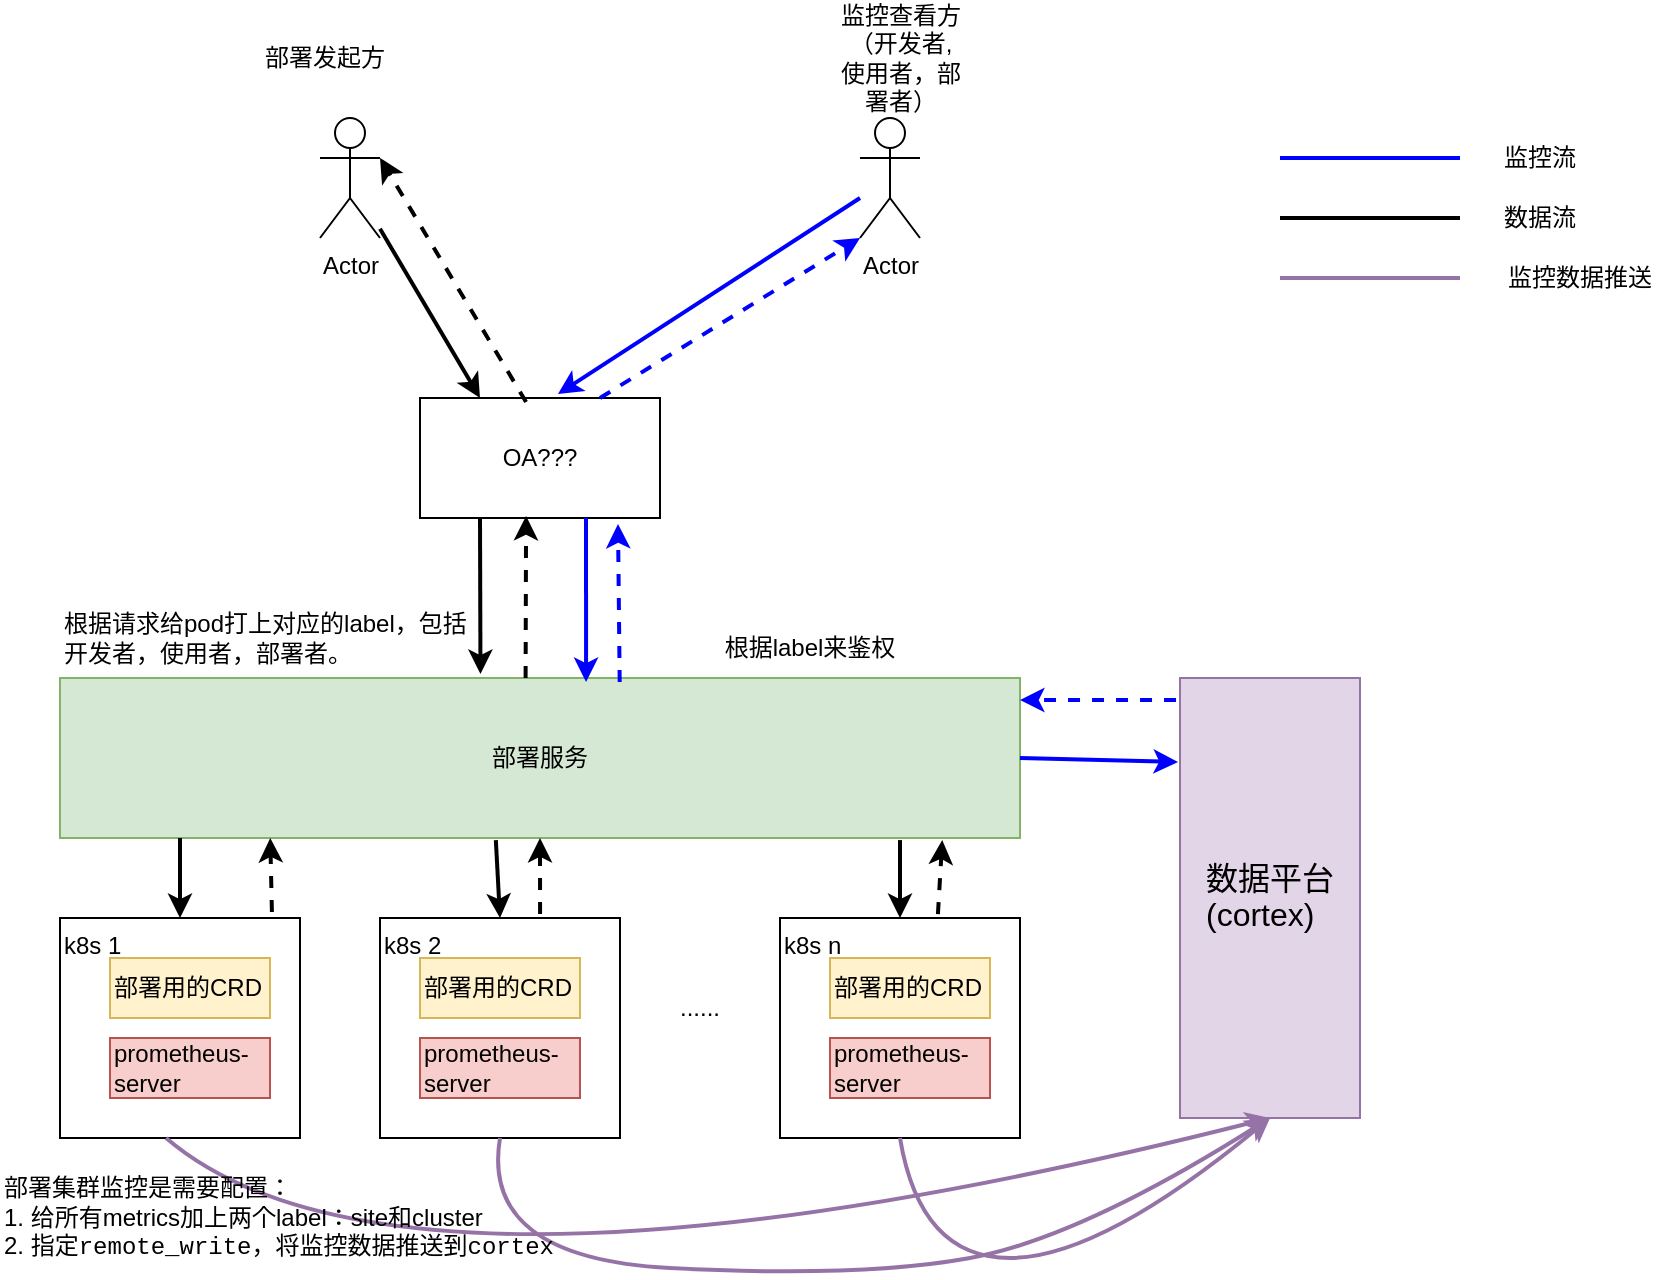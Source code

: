 <mxfile version="12.2.2" type="device" pages="3"><diagram id="CXmEXNcLJpQ47RNt4CEB" name="Page-1"><mxGraphModel dx="1341" dy="811" grid="1" gridSize="10" guides="1" tooltips="1" connect="1" arrows="1" fold="1" page="1" pageScale="1" pageWidth="850" pageHeight="1100" math="0" shadow="0"><root><mxCell id="0"/><mxCell id="1" parent="0"/><mxCell id="SimxDGPYEvQlYL46adCB-1" value="k8s 1" style="rounded=0;whiteSpace=wrap;html=1;align=left;verticalAlign=top;" parent="1" vertex="1"><mxGeometry x="40" y="600" width="120" height="110" as="geometry"/></mxCell><mxCell id="SimxDGPYEvQlYL46adCB-3" value="部署用的CRD&lt;br&gt;" style="rounded=0;whiteSpace=wrap;html=1;align=left;fillColor=#fff2cc;strokeColor=#d6b656;" parent="1" vertex="1"><mxGeometry x="65" y="620" width="80" height="30" as="geometry"/></mxCell><mxCell id="SimxDGPYEvQlYL46adCB-4" value="k8s 2" style="rounded=0;whiteSpace=wrap;html=1;align=left;verticalAlign=top;" parent="1" vertex="1"><mxGeometry x="200" y="600" width="120" height="110" as="geometry"/></mxCell><mxCell id="SimxDGPYEvQlYL46adCB-5" value="部署用的CRD" style="rounded=0;whiteSpace=wrap;html=1;align=left;fillColor=#fff2cc;strokeColor=#d6b656;" parent="1" vertex="1"><mxGeometry x="220" y="620" width="80" height="30" as="geometry"/></mxCell><mxCell id="SimxDGPYEvQlYL46adCB-6" value="k8s n" style="rounded=0;whiteSpace=wrap;html=1;align=left;verticalAlign=top;" parent="1" vertex="1"><mxGeometry x="400" y="600" width="120" height="110" as="geometry"/></mxCell><mxCell id="SimxDGPYEvQlYL46adCB-7" value="部署用的CRD" style="rounded=0;whiteSpace=wrap;html=1;align=left;fillColor=#fff2cc;strokeColor=#d6b656;" parent="1" vertex="1"><mxGeometry x="425" y="620" width="80" height="30" as="geometry"/></mxCell><mxCell id="SimxDGPYEvQlYL46adCB-8" value="......" style="text;html=1;strokeColor=none;fillColor=none;align=center;verticalAlign=middle;whiteSpace=wrap;rounded=0;" parent="1" vertex="1"><mxGeometry x="340" y="635" width="40" height="20" as="geometry"/></mxCell><mxCell id="SimxDGPYEvQlYL46adCB-11" value="部署服务" style="rounded=0;whiteSpace=wrap;html=1;align=center;fillColor=#d5e8d4;strokeColor=#82b366;" parent="1" vertex="1"><mxGeometry x="40" y="480" width="480" height="80" as="geometry"/></mxCell><mxCell id="SimxDGPYEvQlYL46adCB-12" value="" style="endArrow=classic;html=1;entryX=0.5;entryY=0;entryDx=0;entryDy=0;strokeWidth=2;" parent="1" target="SimxDGPYEvQlYL46adCB-1" edge="1"><mxGeometry width="50" height="50" relative="1" as="geometry"><mxPoint x="100" y="560" as="sourcePoint"/><mxPoint x="90" y="730" as="targetPoint"/></mxGeometry></mxCell><mxCell id="SimxDGPYEvQlYL46adCB-13" value="" style="endArrow=classic;html=1;entryX=0.5;entryY=0;entryDx=0;entryDy=0;strokeWidth=2;exitX=0.875;exitY=1.013;exitDx=0;exitDy=0;exitPerimeter=0;" parent="1" source="SimxDGPYEvQlYL46adCB-11" target="SimxDGPYEvQlYL46adCB-6" edge="1"><mxGeometry width="50" height="50" relative="1" as="geometry"><mxPoint x="280" y="560" as="sourcePoint"/><mxPoint x="104" y="642" as="targetPoint"/></mxGeometry></mxCell><mxCell id="SimxDGPYEvQlYL46adCB-14" value="" style="endArrow=classic;html=1;entryX=0.5;entryY=0;entryDx=0;entryDy=0;strokeWidth=2;exitX=0.454;exitY=1.013;exitDx=0;exitDy=0;exitPerimeter=0;" parent="1" source="SimxDGPYEvQlYL46adCB-11" target="SimxDGPYEvQlYL46adCB-4" edge="1"><mxGeometry width="50" height="50" relative="1" as="geometry"><mxPoint x="280" y="560" as="sourcePoint"/><mxPoint x="114" y="652" as="targetPoint"/></mxGeometry></mxCell><mxCell id="SimxDGPYEvQlYL46adCB-15" value="OA???" style="rounded=0;whiteSpace=wrap;html=1;align=center;" parent="1" vertex="1"><mxGeometry x="220" y="340" width="120" height="60" as="geometry"/></mxCell><mxCell id="SimxDGPYEvQlYL46adCB-16" value="" style="endArrow=classic;html=1;entryX=0.438;entryY=-0.025;entryDx=0;entryDy=0;exitX=0.25;exitY=1;exitDx=0;exitDy=0;strokeWidth=2;entryPerimeter=0;" parent="1" source="SimxDGPYEvQlYL46adCB-15" target="SimxDGPYEvQlYL46adCB-11" edge="1"><mxGeometry width="50" height="50" relative="1" as="geometry"><mxPoint x="-50" y="460" as="sourcePoint"/><mxPoint y="410" as="targetPoint"/></mxGeometry></mxCell><mxCell id="SimxDGPYEvQlYL46adCB-17" value="&lt;div&gt;&lt;div class=&quot;document&quot;&gt;&lt;p class=&quot;paragraph text-align-type-left pap-line-1.3 pap-line-rule-auto pap-spacing-before-0pt pap-spacing-after-0pt&quot; style=&quot;text-align: left ; line-height: 130% ; margin-top: 0px ; margin-bottom: 0px&quot;&gt;&lt;span style=&quot;font-size: 12pt ; font-family: &amp;#34;microsoft yahei&amp;#34; , , &amp;#34;pingfang sc&amp;#34; , &amp;#34;noto sans cjk sc&amp;#34; , sans-serif , &amp;#34;sf pro&amp;#34; , &amp;#34;roboto&amp;#34; , &amp;#34;droid sans&amp;#34; , &amp;#34;helvetica&amp;#34; , &amp;#34;tahoma&amp;#34; , &amp;#34;arial&amp;#34; , &amp;#34;hiragino sans gb&amp;#34; , &amp;#34;heiti sc&amp;#34; ; background: transparent ; letter-spacing: 0pt ; vertical-align: baseline ; white-space: pre&quot;&gt;数据平台&lt;/span&gt;&lt;/p&gt;&lt;p class=&quot;paragraph text-align-type-left pap-line-1.3 pap-line-rule-auto pap-spacing-before-0pt pap-spacing-after-0pt&quot; style=&quot;text-align: left ; line-height: 130% ; margin-top: 0px ; margin-bottom: 0px&quot;&gt;&lt;span style=&quot;font-size: 12pt ; font-family: &amp;#34;microsoft yahei&amp;#34; , , &amp;#34;pingfang sc&amp;#34; , &amp;#34;noto sans cjk sc&amp;#34; , sans-serif , &amp;#34;sf pro&amp;#34; , &amp;#34;roboto&amp;#34; , &amp;#34;droid sans&amp;#34; , &amp;#34;helvetica&amp;#34; , &amp;#34;tahoma&amp;#34; , &amp;#34;arial&amp;#34; , &amp;#34;hiragino sans gb&amp;#34; , &amp;#34;heiti sc&amp;#34; ; background: transparent ; letter-spacing: 0pt ; vertical-align: baseline ; white-space: pre&quot;&gt;(cortex)&lt;/span&gt;&lt;/p&gt;&lt;/div&gt;&lt;/div&gt;" style="rounded=0;whiteSpace=wrap;html=1;align=center;fillColor=#e1d5e7;strokeColor=#9673a6;" parent="1" vertex="1"><mxGeometry x="600" y="480" width="90" height="220" as="geometry"/></mxCell><mxCell id="SimxDGPYEvQlYL46adCB-18" value="" style="curved=1;endArrow=classic;html=1;entryX=0.5;entryY=1;entryDx=0;entryDy=0;exitX=0.442;exitY=1;exitDx=0;exitDy=0;exitPerimeter=0;fillColor=#e1d5e7;strokeColor=#9673a6;strokeWidth=2;" parent="1" source="SimxDGPYEvQlYL46adCB-1" target="SimxDGPYEvQlYL46adCB-17" edge="1"><mxGeometry width="50" height="50" relative="1" as="geometry"><mxPoint x="40" y="780" as="sourcePoint"/><mxPoint x="90" y="730" as="targetPoint"/><Array as="points"><mxPoint x="210" y="810"/></Array></mxGeometry></mxCell><mxCell id="SimxDGPYEvQlYL46adCB-19" value="" style="curved=1;endArrow=classic;html=1;exitX=0.5;exitY=1;exitDx=0;exitDy=0;fillColor=#e1d5e7;strokeColor=#9673a6;strokeWidth=2;entryX=0.5;entryY=1;entryDx=0;entryDy=0;" parent="1" source="SimxDGPYEvQlYL46adCB-4" target="SimxDGPYEvQlYL46adCB-17" edge="1"><mxGeometry width="50" height="50" relative="1" as="geometry"><mxPoint x="103.04" y="720" as="sourcePoint"/><mxPoint x="620" y="710" as="targetPoint"/><Array as="points"><mxPoint x="250" y="770"/><mxPoint x="440" y="780"/><mxPoint x="550" y="760"/></Array></mxGeometry></mxCell><mxCell id="SimxDGPYEvQlYL46adCB-20" value="" style="curved=1;endArrow=classic;html=1;exitX=0.5;exitY=1;exitDx=0;exitDy=0;entryX=0.5;entryY=1;entryDx=0;entryDy=0;fillColor=#e1d5e7;strokeColor=#9673a6;strokeWidth=2;" parent="1" source="SimxDGPYEvQlYL46adCB-6" target="SimxDGPYEvQlYL46adCB-17" edge="1"><mxGeometry width="50" height="50" relative="1" as="geometry"><mxPoint x="270" y="720" as="sourcePoint"/><mxPoint x="615" y="720" as="targetPoint"/><Array as="points"><mxPoint x="470" y="770"/><mxPoint x="560" y="770"/></Array></mxGeometry></mxCell><mxCell id="SimxDGPYEvQlYL46adCB-21" value="Actor" style="shape=umlActor;verticalLabelPosition=bottom;labelBackgroundColor=#ffffff;verticalAlign=top;html=1;outlineConnect=0;align=center;" parent="1" vertex="1"><mxGeometry x="170" y="200" width="30" height="60" as="geometry"/></mxCell><mxCell id="SimxDGPYEvQlYL46adCB-23" value="Actor" style="shape=umlActor;verticalLabelPosition=bottom;labelBackgroundColor=#ffffff;verticalAlign=top;html=1;outlineConnect=0;align=center;" parent="1" vertex="1"><mxGeometry x="440" y="200" width="30" height="60" as="geometry"/></mxCell><mxCell id="SimxDGPYEvQlYL46adCB-22" value="" style="endArrow=classic;html=1;entryX=0.25;entryY=0;entryDx=0;entryDy=0;strokeWidth=2;" parent="1" source="SimxDGPYEvQlYL46adCB-21" target="SimxDGPYEvQlYL46adCB-15" edge="1"><mxGeometry width="50" height="50" relative="1" as="geometry"><mxPoint x="280" y="319.289" as="sourcePoint"/><mxPoint x="720" y="269" as="targetPoint"/></mxGeometry></mxCell><mxCell id="SimxDGPYEvQlYL46adCB-25" value="部署发起方" style="text;html=1;strokeColor=none;fillColor=none;align=center;verticalAlign=middle;whiteSpace=wrap;rounded=0;" parent="1" vertex="1"><mxGeometry x="140" y="160" width="65" height="20" as="geometry"/></mxCell><mxCell id="SimxDGPYEvQlYL46adCB-26" value="监控查看方（开发者,使用者，部署者）" style="text;html=1;strokeColor=none;fillColor=none;align=center;verticalAlign=middle;whiteSpace=wrap;rounded=0;" parent="1" vertex="1"><mxGeometry x="427.5" y="160" width="65" height="20" as="geometry"/></mxCell><mxCell id="SimxDGPYEvQlYL46adCB-27" value="" style="endArrow=classic;html=1;strokeWidth=2;entryX=0.575;entryY=-0.033;entryDx=0;entryDy=0;entryPerimeter=0;fillColor=#fff2cc;strokeColor=#0000FF;" parent="1" target="SimxDGPYEvQlYL46adCB-15" edge="1"><mxGeometry width="50" height="50" relative="1" as="geometry"><mxPoint x="440" y="240" as="sourcePoint"/><mxPoint x="630" y="320" as="targetPoint"/></mxGeometry></mxCell><mxCell id="SimxDGPYEvQlYL46adCB-28" value="" style="endArrow=classic;html=1;strokeWidth=2;entryX=0.548;entryY=0.025;entryDx=0;entryDy=0;entryPerimeter=0;fillColor=#fff2cc;strokeColor=#0000FF;" parent="1" target="SimxDGPYEvQlYL46adCB-11" edge="1"><mxGeometry width="50" height="50" relative="1" as="geometry"><mxPoint x="303" y="400" as="sourcePoint"/><mxPoint x="299" y="348.02" as="targetPoint"/></mxGeometry></mxCell><mxCell id="SimxDGPYEvQlYL46adCB-29" value="" style="endArrow=classic;html=1;strokeWidth=2;entryX=-0.011;entryY=0.191;entryDx=0;entryDy=0;entryPerimeter=0;fillColor=#fff2cc;strokeColor=#0000FF;exitX=1;exitY=0.5;exitDx=0;exitDy=0;" parent="1" source="SimxDGPYEvQlYL46adCB-11" target="SimxDGPYEvQlYL46adCB-17" edge="1"><mxGeometry width="50" height="50" relative="1" as="geometry"><mxPoint x="313" y="410" as="sourcePoint"/><mxPoint x="313.04" y="492" as="targetPoint"/></mxGeometry></mxCell><mxCell id="SimxDGPYEvQlYL46adCB-30" value="根据label来鉴权" style="text;html=1;align=center;verticalAlign=middle;whiteSpace=wrap;rounded=0;" parent="1" vertex="1"><mxGeometry x="340" y="460" width="150" height="10" as="geometry"/></mxCell><mxCell id="SimxDGPYEvQlYL46adCB-31" value="根据请求给pod打上对应的label，包括开发者，使用者，部署者。" style="text;html=1;align=left;verticalAlign=middle;whiteSpace=wrap;rounded=0;" parent="1" vertex="1"><mxGeometry x="40" y="455" width="210" height="10" as="geometry"/></mxCell><mxCell id="SimxDGPYEvQlYL46adCB-32" value="" style="endArrow=none;html=1;strokeColor=#0000FF;strokeWidth=2;" parent="1" edge="1"><mxGeometry width="50" height="50" relative="1" as="geometry"><mxPoint x="650" y="220" as="sourcePoint"/><mxPoint x="740" y="220" as="targetPoint"/></mxGeometry></mxCell><mxCell id="SimxDGPYEvQlYL46adCB-33" value="" style="endArrow=classic;html=1;strokeColor=#0000FF;strokeWidth=2;exitX=-0.022;exitY=0.05;exitDx=0;exitDy=0;exitPerimeter=0;entryX=1;entryY=0.138;entryDx=0;entryDy=0;entryPerimeter=0;dashed=1;" parent="1" source="SimxDGPYEvQlYL46adCB-17" target="SimxDGPYEvQlYL46adCB-11" edge="1"><mxGeometry width="50" height="50" relative="1" as="geometry"><mxPoint x="530" y="470" as="sourcePoint"/><mxPoint x="580" y="420" as="targetPoint"/></mxGeometry></mxCell><mxCell id="SimxDGPYEvQlYL46adCB-34" value="" style="endArrow=classic;html=1;strokeColor=#0000FF;strokeWidth=2;exitX=0.583;exitY=0.025;exitDx=0;exitDy=0;exitPerimeter=0;entryX=0.825;entryY=1.05;entryDx=0;entryDy=0;entryPerimeter=0;dashed=1;" parent="1" source="SimxDGPYEvQlYL46adCB-11" target="SimxDGPYEvQlYL46adCB-15" edge="1"><mxGeometry width="50" height="50" relative="1" as="geometry"><mxPoint x="608.02" y="501" as="sourcePoint"/><mxPoint x="530" y="501.04" as="targetPoint"/></mxGeometry></mxCell><mxCell id="SimxDGPYEvQlYL46adCB-35" value="" style="endArrow=classic;html=1;strokeColor=#0000FF;strokeWidth=2;exitX=0.75;exitY=0;exitDx=0;exitDy=0;entryX=0;entryY=1;entryDx=0;entryDy=0;entryPerimeter=0;dashed=1;" parent="1" source="SimxDGPYEvQlYL46adCB-15" target="SimxDGPYEvQlYL46adCB-23" edge="1"><mxGeometry width="50" height="50" relative="1" as="geometry"><mxPoint x="329.84" y="492" as="sourcePoint"/><mxPoint x="329" y="413" as="targetPoint"/></mxGeometry></mxCell><mxCell id="SimxDGPYEvQlYL46adCB-37" value="" style="endArrow=classic;html=1;entryX=0.442;entryY=0.983;entryDx=0;entryDy=0;exitX=0.485;exitY=0;exitDx=0;exitDy=0;strokeWidth=2;exitPerimeter=0;entryPerimeter=0;dashed=1;" parent="1" source="SimxDGPYEvQlYL46adCB-11" target="SimxDGPYEvQlYL46adCB-15" edge="1"><mxGeometry width="50" height="50" relative="1" as="geometry"><mxPoint x="290" y="410" as="sourcePoint"/><mxPoint x="290" y="490" as="targetPoint"/></mxGeometry></mxCell><mxCell id="SimxDGPYEvQlYL46adCB-38" value="" style="endArrow=classic;html=1;entryX=0.219;entryY=1;entryDx=0;entryDy=0;exitX=0.883;exitY=-0.027;exitDx=0;exitDy=0;strokeWidth=2;exitPerimeter=0;entryPerimeter=0;dashed=1;" parent="1" source="SimxDGPYEvQlYL46adCB-1" target="SimxDGPYEvQlYL46adCB-11" edge="1"><mxGeometry width="50" height="50" relative="1" as="geometry"><mxPoint x="282.8" y="490" as="sourcePoint"/><mxPoint x="283.04" y="408.98" as="targetPoint"/></mxGeometry></mxCell><mxCell id="SimxDGPYEvQlYL46adCB-39" value="" style="endArrow=classic;html=1;entryX=0.5;entryY=1;entryDx=0;entryDy=0;exitX=0.667;exitY=-0.018;exitDx=0;exitDy=0;strokeWidth=2;exitPerimeter=0;dashed=1;" parent="1" source="SimxDGPYEvQlYL46adCB-4" target="SimxDGPYEvQlYL46adCB-11" edge="1"><mxGeometry width="50" height="50" relative="1" as="geometry"><mxPoint x="155.96" y="607.03" as="sourcePoint"/><mxPoint x="155.12" y="570" as="targetPoint"/></mxGeometry></mxCell><mxCell id="SimxDGPYEvQlYL46adCB-40" value="" style="endArrow=classic;html=1;entryX=0.919;entryY=1.013;entryDx=0;entryDy=0;exitX=0.658;exitY=-0.018;exitDx=0;exitDy=0;strokeWidth=2;exitPerimeter=0;dashed=1;entryPerimeter=0;" parent="1" source="SimxDGPYEvQlYL46adCB-6" target="SimxDGPYEvQlYL46adCB-11" edge="1"><mxGeometry width="50" height="50" relative="1" as="geometry"><mxPoint x="290.04" y="608.02" as="sourcePoint"/><mxPoint x="290" y="570" as="targetPoint"/></mxGeometry></mxCell><mxCell id="SimxDGPYEvQlYL46adCB-41" value="" style="endArrow=classic;html=1;entryX=1;entryY=0.333;entryDx=0;entryDy=0;strokeWidth=2;dashed=1;entryPerimeter=0;exitX=0.442;exitY=0.033;exitDx=0;exitDy=0;exitPerimeter=0;" parent="1" source="SimxDGPYEvQlYL46adCB-15" target="SimxDGPYEvQlYL46adCB-21" edge="1"><mxGeometry width="50" height="50" relative="1" as="geometry"><mxPoint x="280" y="330" as="sourcePoint"/><mxPoint x="491.12" y="571.04" as="targetPoint"/></mxGeometry></mxCell><mxCell id="SimxDGPYEvQlYL46adCB-42" value="&lt;font style=&quot;font-size: 12px&quot;&gt;部署集群监控是需要配置：&lt;br&gt;1. 给所有metrics加上两个label：site和cluster&lt;br&gt;2. 指定&lt;span style=&quot;background-color: transparent ; font-family: &amp;#34;courier new&amp;#34; ; letter-spacing: 0pt ; white-space: pre&quot;&gt;remote_write，将监控数据推送到cortex&lt;/span&gt;&lt;br&gt;&lt;/font&gt;" style="text;html=1;strokeColor=none;fillColor=none;align=left;verticalAlign=middle;whiteSpace=wrap;rounded=0;" parent="1" vertex="1"><mxGeometry x="10" y="720" width="310" height="60" as="geometry"/></mxCell><mxCell id="SimxDGPYEvQlYL46adCB-43" value="监控流" style="text;html=1;strokeColor=none;fillColor=none;align=center;verticalAlign=middle;whiteSpace=wrap;rounded=0;" parent="1" vertex="1"><mxGeometry x="760" y="210" width="40" height="20" as="geometry"/></mxCell><mxCell id="SimxDGPYEvQlYL46adCB-44" value="" style="endArrow=none;html=1;strokeColor=#000000;strokeWidth=2;" parent="1" edge="1"><mxGeometry width="50" height="50" relative="1" as="geometry"><mxPoint x="650" y="250" as="sourcePoint"/><mxPoint x="740" y="250" as="targetPoint"/></mxGeometry></mxCell><mxCell id="SimxDGPYEvQlYL46adCB-45" value="数据流" style="text;html=1;strokeColor=none;fillColor=none;align=center;verticalAlign=middle;whiteSpace=wrap;rounded=0;" parent="1" vertex="1"><mxGeometry x="760" y="240" width="40" height="20" as="geometry"/></mxCell><mxCell id="SimxDGPYEvQlYL46adCB-46" value="prometheus-server" style="rounded=0;whiteSpace=wrap;html=1;align=left;fillColor=#f8cecc;strokeColor=#b85450;" parent="1" vertex="1"><mxGeometry x="65" y="660" width="80" height="30" as="geometry"/></mxCell><mxCell id="SimxDGPYEvQlYL46adCB-47" value="prometheus-server" style="rounded=0;whiteSpace=wrap;html=1;align=left;fillColor=#f8cecc;strokeColor=#b85450;" parent="1" vertex="1"><mxGeometry x="220" y="660" width="80" height="30" as="geometry"/></mxCell><mxCell id="SimxDGPYEvQlYL46adCB-48" value="prometheus-server" style="rounded=0;whiteSpace=wrap;html=1;align=left;fillColor=#f8cecc;strokeColor=#b85450;" parent="1" vertex="1"><mxGeometry x="425" y="660" width="80" height="30" as="geometry"/></mxCell><mxCell id="au1BtVq0_zMlVDBzlakU-1" value="" style="endArrow=none;html=1;strokeColor=#9673a6;strokeWidth=2;fillColor=#e1d5e7;" parent="1" edge="1"><mxGeometry width="50" height="50" relative="1" as="geometry"><mxPoint x="650" y="280" as="sourcePoint"/><mxPoint x="740" y="280" as="targetPoint"/></mxGeometry></mxCell><mxCell id="au1BtVq0_zMlVDBzlakU-2" value="监控数据推送" style="text;html=1;strokeColor=none;fillColor=none;align=center;verticalAlign=middle;whiteSpace=wrap;rounded=0;" parent="1" vertex="1"><mxGeometry x="760" y="270" width="80" height="20" as="geometry"/></mxCell></root></mxGraphModel></diagram><diagram id="VlpXguCkuyD7oJ6muYIx" name="alertmanager"><mxGraphModel dx="1341" dy="811" grid="1" gridSize="10" guides="1" tooltips="1" connect="1" arrows="1" fold="1" page="1" pageScale="1" pageWidth="850" pageHeight="1100" math="0" shadow="0"><root><mxCell id="-sEYECDFOiNK8nsCSnsG-0"/><mxCell id="-sEYECDFOiNK8nsCSnsG-1" parent="-sEYECDFOiNK8nsCSnsG-0"/><mxCell id="oUf_rnj4KuolztVobZJW-0" value="" style="rounded=1;whiteSpace=wrap;html=1;" parent="-sEYECDFOiNK8nsCSnsG-1" vertex="1"><mxGeometry x="360" y="200" width="240" height="120" as="geometry"/></mxCell><mxCell id="oUf_rnj4KuolztVobZJW-1" style="edgeStyle=orthogonalEdgeStyle;rounded=0;orthogonalLoop=1;jettySize=auto;html=1;exitX=1;exitY=0.5;exitDx=0;exitDy=0;entryX=0;entryY=0.5;entryDx=0;entryDy=0;" parent="-sEYECDFOiNK8nsCSnsG-1" source="oUf_rnj4KuolztVobZJW-2" target="oUf_rnj4KuolztVobZJW-6" edge="1"><mxGeometry relative="1" as="geometry"/></mxCell><mxCell id="oUf_rnj4KuolztVobZJW-2" value="prometheus-server" style="rounded=1;whiteSpace=wrap;html=1;" parent="-sEYECDFOiNK8nsCSnsG-1" vertex="1"><mxGeometry x="160" y="230" width="120" height="60" as="geometry"/></mxCell><mxCell id="oUf_rnj4KuolztVobZJW-3" style="edgeStyle=orthogonalEdgeStyle;rounded=0;orthogonalLoop=1;jettySize=auto;html=1;exitX=0.5;exitY=1;exitDx=0;exitDy=0;entryX=0.5;entryY=0;entryDx=0;entryDy=0;" parent="-sEYECDFOiNK8nsCSnsG-1" source="oUf_rnj4KuolztVobZJW-6" target="oUf_rnj4KuolztVobZJW-7" edge="1"><mxGeometry relative="1" as="geometry"/></mxCell><mxCell id="oUf_rnj4KuolztVobZJW-4" style="edgeStyle=orthogonalEdgeStyle;rounded=0;orthogonalLoop=1;jettySize=auto;html=1;entryX=0.5;entryY=0;entryDx=0;entryDy=0;" parent="-sEYECDFOiNK8nsCSnsG-1" source="oUf_rnj4KuolztVobZJW-6" target="oUf_rnj4KuolztVobZJW-8" edge="1"><mxGeometry relative="1" as="geometry"/></mxCell><mxCell id="oUf_rnj4KuolztVobZJW-5" style="edgeStyle=orthogonalEdgeStyle;rounded=0;orthogonalLoop=1;jettySize=auto;html=1;entryX=0.5;entryY=0;entryDx=0;entryDy=0;" parent="-sEYECDFOiNK8nsCSnsG-1" source="oUf_rnj4KuolztVobZJW-6" target="oUf_rnj4KuolztVobZJW-9" edge="1"><mxGeometry relative="1" as="geometry"/></mxCell><mxCell id="oUf_rnj4KuolztVobZJW-6" value="router" style="rounded=1;whiteSpace=wrap;html=1;" parent="-sEYECDFOiNK8nsCSnsG-1" vertex="1"><mxGeometry x="420" y="230" width="120" height="60" as="geometry"/></mxCell><mxCell id="oUf_rnj4KuolztVobZJW-7" value="邮件" style="rounded=1;whiteSpace=wrap;html=1;" parent="-sEYECDFOiNK8nsCSnsG-1" vertex="1"><mxGeometry x="280" y="360" width="80" height="40" as="geometry"/></mxCell><mxCell id="oUf_rnj4KuolztVobZJW-8" value="微信" style="rounded=1;whiteSpace=wrap;html=1;" parent="-sEYECDFOiNK8nsCSnsG-1" vertex="1"><mxGeometry x="400" y="360" width="80" height="40" as="geometry"/></mxCell><mxCell id="oUf_rnj4KuolztVobZJW-9" value="webhook" style="rounded=1;whiteSpace=wrap;html=1;" parent="-sEYECDFOiNK8nsCSnsG-1" vertex="1"><mxGeometry x="520" y="360" width="80" height="40" as="geometry"/></mxCell><mxCell id="oUf_rnj4KuolztVobZJW-10" value="......" style="rounded=1;whiteSpace=wrap;html=1;" parent="-sEYECDFOiNK8nsCSnsG-1" vertex="1"><mxGeometry x="640" y="360" width="80" height="40" as="geometry"/></mxCell><mxCell id="oUf_rnj4KuolztVobZJW-11" style="edgeStyle=orthogonalEdgeStyle;rounded=0;orthogonalLoop=1;jettySize=auto;html=1;entryX=0.588;entryY=-0.025;entryDx=0;entryDy=0;entryPerimeter=0;exitX=0.5;exitY=1;exitDx=0;exitDy=0;" parent="-sEYECDFOiNK8nsCSnsG-1" source="oUf_rnj4KuolztVobZJW-6" target="oUf_rnj4KuolztVobZJW-10" edge="1"><mxGeometry relative="1" as="geometry"><mxPoint x="490" y="300" as="sourcePoint"/><mxPoint x="570" y="370" as="targetPoint"/></mxGeometry></mxCell></root></mxGraphModel></diagram><diagram id="bUByRGmc_uGiuu463bY_" name="deploy"><mxGraphModel dx="1341" dy="811" grid="1" gridSize="10" guides="1" tooltips="1" connect="1" arrows="1" fold="1" page="1" pageScale="1" pageWidth="850" pageHeight="1100" math="0" shadow="0"><root><mxCell id="5T7oA84dYvCtpAtODXj6-0"/><mxCell id="5T7oA84dYvCtpAtODXj6-1" parent="5T7oA84dYvCtpAtODXj6-0"/><mxCell id="5T7oA84dYvCtpAtODXj6-5" value="" style="shape=providedRequiredInterface;html=1;verticalLabelPosition=bottom;rotation=90;" parent="5T7oA84dYvCtpAtODXj6-1" vertex="1"><mxGeometry x="305" y="300" width="20" height="20" as="geometry"/></mxCell><mxCell id="5T7oA84dYvCtpAtODXj6-8" value="" style="endArrow=none;html=1;entryX=1;entryY=0.5;entryDx=0;entryDy=0;entryPerimeter=0;exitX=0.5;exitY=0;exitDx=0;exitDy=0;" parent="5T7oA84dYvCtpAtODXj6-1" target="5T7oA84dYvCtpAtODXj6-5" edge="1"><mxGeometry width="50" height="50" relative="1" as="geometry"><mxPoint x="315" y="340" as="sourcePoint"/><mxPoint x="305" y="420" as="targetPoint"/></mxGeometry></mxCell><mxCell id="5T7oA84dYvCtpAtODXj6-9" value="" style="endArrow=none;html=1;entryX=0.5;entryY=1;entryDx=0;entryDy=0;exitX=0;exitY=0.5;exitDx=0;exitDy=0;exitPerimeter=0;" parent="5T7oA84dYvCtpAtODXj6-1" source="5T7oA84dYvCtpAtODXj6-5" edge="1"><mxGeometry width="50" height="50" relative="1" as="geometry"><mxPoint x="325" y="350" as="sourcePoint"/><mxPoint x="315" y="280" as="targetPoint"/></mxGeometry></mxCell><mxCell id="5T7oA84dYvCtpAtODXj6-20" value="" style="shape=providedRequiredInterface;html=1;verticalLabelPosition=bottom;rotation=-90;" parent="5T7oA84dYvCtpAtODXj6-1" vertex="1"><mxGeometry x="305" y="420" width="20" height="20" as="geometry"/></mxCell><mxCell id="5T7oA84dYvCtpAtODXj6-21" value="" style="endArrow=none;html=1;entryX=0.5;entryY=1;entryDx=0;entryDy=0;exitX=1;exitY=0.5;exitDx=0;exitDy=0;exitPerimeter=0;" parent="5T7oA84dYvCtpAtODXj6-1" source="5T7oA84dYvCtpAtODXj6-20" edge="1"><mxGeometry width="50" height="50" relative="1" as="geometry"><mxPoint x="325" y="350" as="sourcePoint"/><mxPoint x="315" y="400" as="targetPoint"/></mxGeometry></mxCell><mxCell id="5T7oA84dYvCtpAtODXj6-22" value="" style="endArrow=none;html=1;entryX=0;entryY=0.5;entryDx=0;entryDy=0;exitX=0.5;exitY=0;exitDx=0;exitDy=0;entryPerimeter=0;" parent="5T7oA84dYvCtpAtODXj6-1" target="5T7oA84dYvCtpAtODXj6-20" edge="1"><mxGeometry width="50" height="50" relative="1" as="geometry"><mxPoint x="315" y="460" as="sourcePoint"/><mxPoint x="325" y="410" as="targetPoint"/></mxGeometry></mxCell><mxCell id="5T7oA84dYvCtpAtODXj6-23" value="find targets" style="text;html=1;strokeColor=none;fillColor=none;align=center;verticalAlign=middle;whiteSpace=wrap;rounded=0;" parent="5T7oA84dYvCtpAtODXj6-1" vertex="1"><mxGeometry x="335" y="300" width="40" height="20" as="geometry"/></mxCell><mxCell id="5T7oA84dYvCtpAtODXj6-24" value="" style="shape=providedRequiredInterface;html=1;verticalLabelPosition=bottom;rotation=-45;" parent="5T7oA84dYvCtpAtODXj6-1" vertex="1"><mxGeometry x="195" y="410" width="20" height="20" as="geometry"/></mxCell><mxCell id="5T7oA84dYvCtpAtODXj6-26" value="" style="endArrow=none;html=1;exitX=1;exitY=0.5;exitDx=0;exitDy=0;entryX=0;entryY=0.5;entryDx=0;entryDy=0;entryPerimeter=0;" parent="5T7oA84dYvCtpAtODXj6-1" target="5T7oA84dYvCtpAtODXj6-24" edge="1"><mxGeometry width="50" height="50" relative="1" as="geometry"><mxPoint x="175" y="460" as="sourcePoint"/><mxPoint x="206" y="424" as="targetPoint"/></mxGeometry></mxCell><mxCell id="5T7oA84dYvCtpAtODXj6-27" value="" style="endArrow=none;html=1;exitX=1;exitY=0.5;exitDx=0;exitDy=0;entryX=0;entryY=0.7;entryDx=0;entryDy=0;exitPerimeter=0;" parent="5T7oA84dYvCtpAtODXj6-1" source="5T7oA84dYvCtpAtODXj6-24" target="5T7oA84dYvCtpAtODXj6-49" edge="1"><mxGeometry width="50" height="50" relative="1" as="geometry"><mxPoint x="185" y="380" as="sourcePoint"/><mxPoint x="255" y="370" as="targetPoint"/></mxGeometry></mxCell><mxCell id="5T7oA84dYvCtpAtODXj6-29" value="Push alert" style="text;html=1;strokeColor=none;fillColor=none;align=center;verticalAlign=middle;whiteSpace=wrap;rounded=0;" parent="5T7oA84dYvCtpAtODXj6-1" vertex="1"><mxGeometry x="325" y="420" width="40" height="20" as="geometry"/></mxCell><mxCell id="5T7oA84dYvCtpAtODXj6-30" value="" style="shape=providedRequiredInterface;html=1;verticalLabelPosition=bottom;rotation=-180;" parent="5T7oA84dYvCtpAtODXj6-1" vertex="1"><mxGeometry x="415" y="360" width="20" height="20" as="geometry"/></mxCell><mxCell id="5T7oA84dYvCtpAtODXj6-31" value="" style="endArrow=none;html=1;exitX=0;exitY=0.5;exitDx=0;exitDy=0;exitPerimeter=0;" parent="5T7oA84dYvCtpAtODXj6-1" source="5T7oA84dYvCtpAtODXj6-30" target="5T7oA84dYvCtpAtODXj6-50" edge="1"><mxGeometry width="50" height="50" relative="1" as="geometry"><mxPoint x="440" y="370" as="sourcePoint"/><mxPoint x="470" y="372" as="targetPoint"/></mxGeometry></mxCell><mxCell id="5T7oA84dYvCtpAtODXj6-32" value="" style="endArrow=none;html=1;entryX=1;entryY=0.5;entryDx=0;entryDy=0;exitX=1;exitY=0.5;exitDx=0;exitDy=0;entryPerimeter=0;" parent="5T7oA84dYvCtpAtODXj6-1" source="5T7oA84dYvCtpAtODXj6-49" target="5T7oA84dYvCtpAtODXj6-30" edge="1"><mxGeometry width="50" height="50" relative="1" as="geometry"><mxPoint x="375" y="370" as="sourcePoint"/><mxPoint x="505" y="380" as="targetPoint"/></mxGeometry></mxCell><mxCell id="5T7oA84dYvCtpAtODXj6-35" value="" style="shape=providedRequiredInterface;html=1;verticalLabelPosition=bottom;rotation=40;" parent="5T7oA84dYvCtpAtODXj6-1" vertex="1"><mxGeometry x="195" y="310" width="20" height="20" as="geometry"/></mxCell><mxCell id="5T7oA84dYvCtpAtODXj6-36" value="" style="endArrow=none;html=1;exitX=1;exitY=0.5;exitDx=0;exitDy=0;exitPerimeter=0;entryX=0;entryY=0.3;entryDx=0;entryDy=0;" parent="5T7oA84dYvCtpAtODXj6-1" source="5T7oA84dYvCtpAtODXj6-35" target="5T7oA84dYvCtpAtODXj6-49" edge="1"><mxGeometry width="50" height="50" relative="1" as="geometry"><mxPoint x="75" y="590" as="sourcePoint"/><mxPoint x="255" y="370" as="targetPoint"/></mxGeometry></mxCell><mxCell id="5T7oA84dYvCtpAtODXj6-37" value="" style="endArrow=none;html=1;entryX=0;entryY=0.5;entryDx=0;entryDy=0;entryPerimeter=0;exitX=0.963;exitY=0.5;exitDx=0;exitDy=0;exitPerimeter=0;" parent="5T7oA84dYvCtpAtODXj6-1" source="5T7oA84dYvCtpAtODXj6-54" target="5T7oA84dYvCtpAtODXj6-35" edge="1"><mxGeometry width="50" height="50" relative="1" as="geometry"><mxPoint x="180" y="290" as="sourcePoint"/><mxPoint x="197.34" y="333.572" as="targetPoint"/></mxGeometry></mxCell><mxCell id="5T7oA84dYvCtpAtODXj6-38" value="Pull metrics" style="text;html=1;strokeColor=none;fillColor=none;align=center;verticalAlign=middle;whiteSpace=wrap;rounded=0;" parent="5T7oA84dYvCtpAtODXj6-1" vertex="1"><mxGeometry x="165" y="350" width="40" height="20" as="geometry"/></mxCell><mxCell id="5T7oA84dYvCtpAtODXj6-39" value="Pull metrics" style="text;html=1;strokeColor=none;fillColor=none;align=center;verticalAlign=middle;whiteSpace=wrap;rounded=0;" parent="5T7oA84dYvCtpAtODXj6-1" vertex="1"><mxGeometry x="165" y="390" width="40" height="20" as="geometry"/></mxCell><mxCell id="5T7oA84dYvCtpAtODXj6-41" value="" style="shape=providedRequiredInterface;html=1;verticalLabelPosition=bottom;rotation=-90;" parent="5T7oA84dYvCtpAtODXj6-1" vertex="1"><mxGeometry x="97.5" y="210" width="20" height="20" as="geometry"/></mxCell><mxCell id="5T7oA84dYvCtpAtODXj6-42" value="" style="endArrow=none;html=1;entryX=0;entryY=0.5;entryDx=0;entryDy=0;entryPerimeter=0;exitX=0.5;exitY=0;exitDx=0;exitDy=0;" parent="5T7oA84dYvCtpAtODXj6-1" target="5T7oA84dYvCtpAtODXj6-41" edge="1"><mxGeometry width="50" height="50" relative="1" as="geometry"><mxPoint x="107.5" y="260" as="sourcePoint"/><mxPoint x="-22.5" y="250" as="targetPoint"/></mxGeometry></mxCell><mxCell id="5T7oA84dYvCtpAtODXj6-43" value="" style="endArrow=none;html=1;entryX=0.5;entryY=1;entryDx=0;entryDy=0;exitX=1;exitY=0.5;exitDx=0;exitDy=0;exitPerimeter=0;" parent="5T7oA84dYvCtpAtODXj6-1" source="5T7oA84dYvCtpAtODXj6-41" edge="1"><mxGeometry width="50" height="50" relative="1" as="geometry"><mxPoint x="117.5" y="270" as="sourcePoint"/><mxPoint x="107.5" y="190" as="targetPoint"/></mxGeometry></mxCell><mxCell id="5T7oA84dYvCtpAtODXj6-46" value="" style="shape=providedRequiredInterface;html=1;verticalLabelPosition=bottom;" parent="5T7oA84dYvCtpAtODXj6-1" vertex="1"><mxGeometry x="605" y="360" width="20" height="20" as="geometry"/></mxCell><mxCell id="5T7oA84dYvCtpAtODXj6-47" value="" style="endArrow=none;html=1;exitX=1;exitY=0.5;exitDx=0;exitDy=0;exitPerimeter=0;" parent="5T7oA84dYvCtpAtODXj6-1" source="5T7oA84dYvCtpAtODXj6-46" target="5T7oA84dYvCtpAtODXj6-52" edge="1"><mxGeometry width="50" height="50" relative="1" as="geometry"><mxPoint x="605" y="520" as="sourcePoint"/><mxPoint x="655" y="370" as="targetPoint"/></mxGeometry></mxCell><mxCell id="5T7oA84dYvCtpAtODXj6-48" value="" style="endArrow=none;html=1;exitX=1;exitY=0.5;exitDx=0;exitDy=0;" parent="5T7oA84dYvCtpAtODXj6-1" source="5T7oA84dYvCtpAtODXj6-50" edge="1"><mxGeometry width="50" height="50" relative="1" as="geometry"><mxPoint x="570" y="370" as="sourcePoint"/><mxPoint x="605" y="370" as="targetPoint"/></mxGeometry></mxCell><mxCell id="5T7oA84dYvCtpAtODXj6-49" value="Prometheus&#10;Server" style="shape=component;align=left;spacingLeft=36;fillColor=#d5e8d4;strokeColor=#82b366;" parent="5T7oA84dYvCtpAtODXj6-1" vertex="1"><mxGeometry x="240" y="340" width="135" height="60" as="geometry"/></mxCell><mxCell id="5T7oA84dYvCtpAtODXj6-50" value="数据平台(Cortex)" style="shape=component;align=left;spacingLeft=36;" parent="5T7oA84dYvCtpAtODXj6-1" vertex="1"><mxGeometry x="450" y="340" width="135" height="60" as="geometry"/></mxCell><mxCell id="5T7oA84dYvCtpAtODXj6-52" value="Grafana" style="shape=component;align=left;spacingLeft=36;" parent="5T7oA84dYvCtpAtODXj6-1" vertex="1"><mxGeometry x="649" y="340" width="135" height="60" as="geometry"/></mxCell><mxCell id="5T7oA84dYvCtpAtODXj6-53" value="AlertManager" style="shape=component;align=left;spacingLeft=36;fillColor=#d5e8d4;strokeColor=#82b366;" parent="5T7oA84dYvCtpAtODXj6-1" vertex="1"><mxGeometry x="247.5" y="460" width="135" height="60" as="geometry"/></mxCell><mxCell id="5T7oA84dYvCtpAtODXj6-54" value="PushGateway" style="shape=component;align=left;spacingLeft=36;fillColor=#d5e8d4;strokeColor=#82b366;" parent="5T7oA84dYvCtpAtODXj6-1" vertex="1"><mxGeometry x="40" y="250" width="135" height="60" as="geometry"/></mxCell><mxCell id="5T7oA84dYvCtpAtODXj6-56" value="Kubernetes" style="shape=component;align=left;spacingLeft=36;" parent="5T7oA84dYvCtpAtODXj6-1" vertex="1"><mxGeometry x="247.5" y="220" width="135" height="60" as="geometry"/></mxCell><mxCell id="5T7oA84dYvCtpAtODXj6-57" value="targets" style="shape=component;align=left;spacingLeft=36;" parent="5T7oA84dYvCtpAtODXj6-1" vertex="1"><mxGeometry x="40" y="430" width="135" height="60" as="geometry"/></mxCell><mxCell id="5T7oA84dYvCtpAtODXj6-58" value="Short-lived" style="shape=component;align=left;spacingLeft=36;" parent="5T7oA84dYvCtpAtODXj6-1" vertex="1"><mxGeometry x="40" y="130" width="135" height="60" as="geometry"/></mxCell><mxCell id="bK4bPx4Nu8xb83bvID32-0" value="remote write" style="text;html=1;strokeColor=none;fillColor=none;align=center;verticalAlign=middle;whiteSpace=wrap;rounded=0;" parent="5T7oA84dYvCtpAtODXj6-1" vertex="1"><mxGeometry x="397" y="383" width="40" height="20" as="geometry"/></mxCell></root></mxGraphModel></diagram></mxfile>
